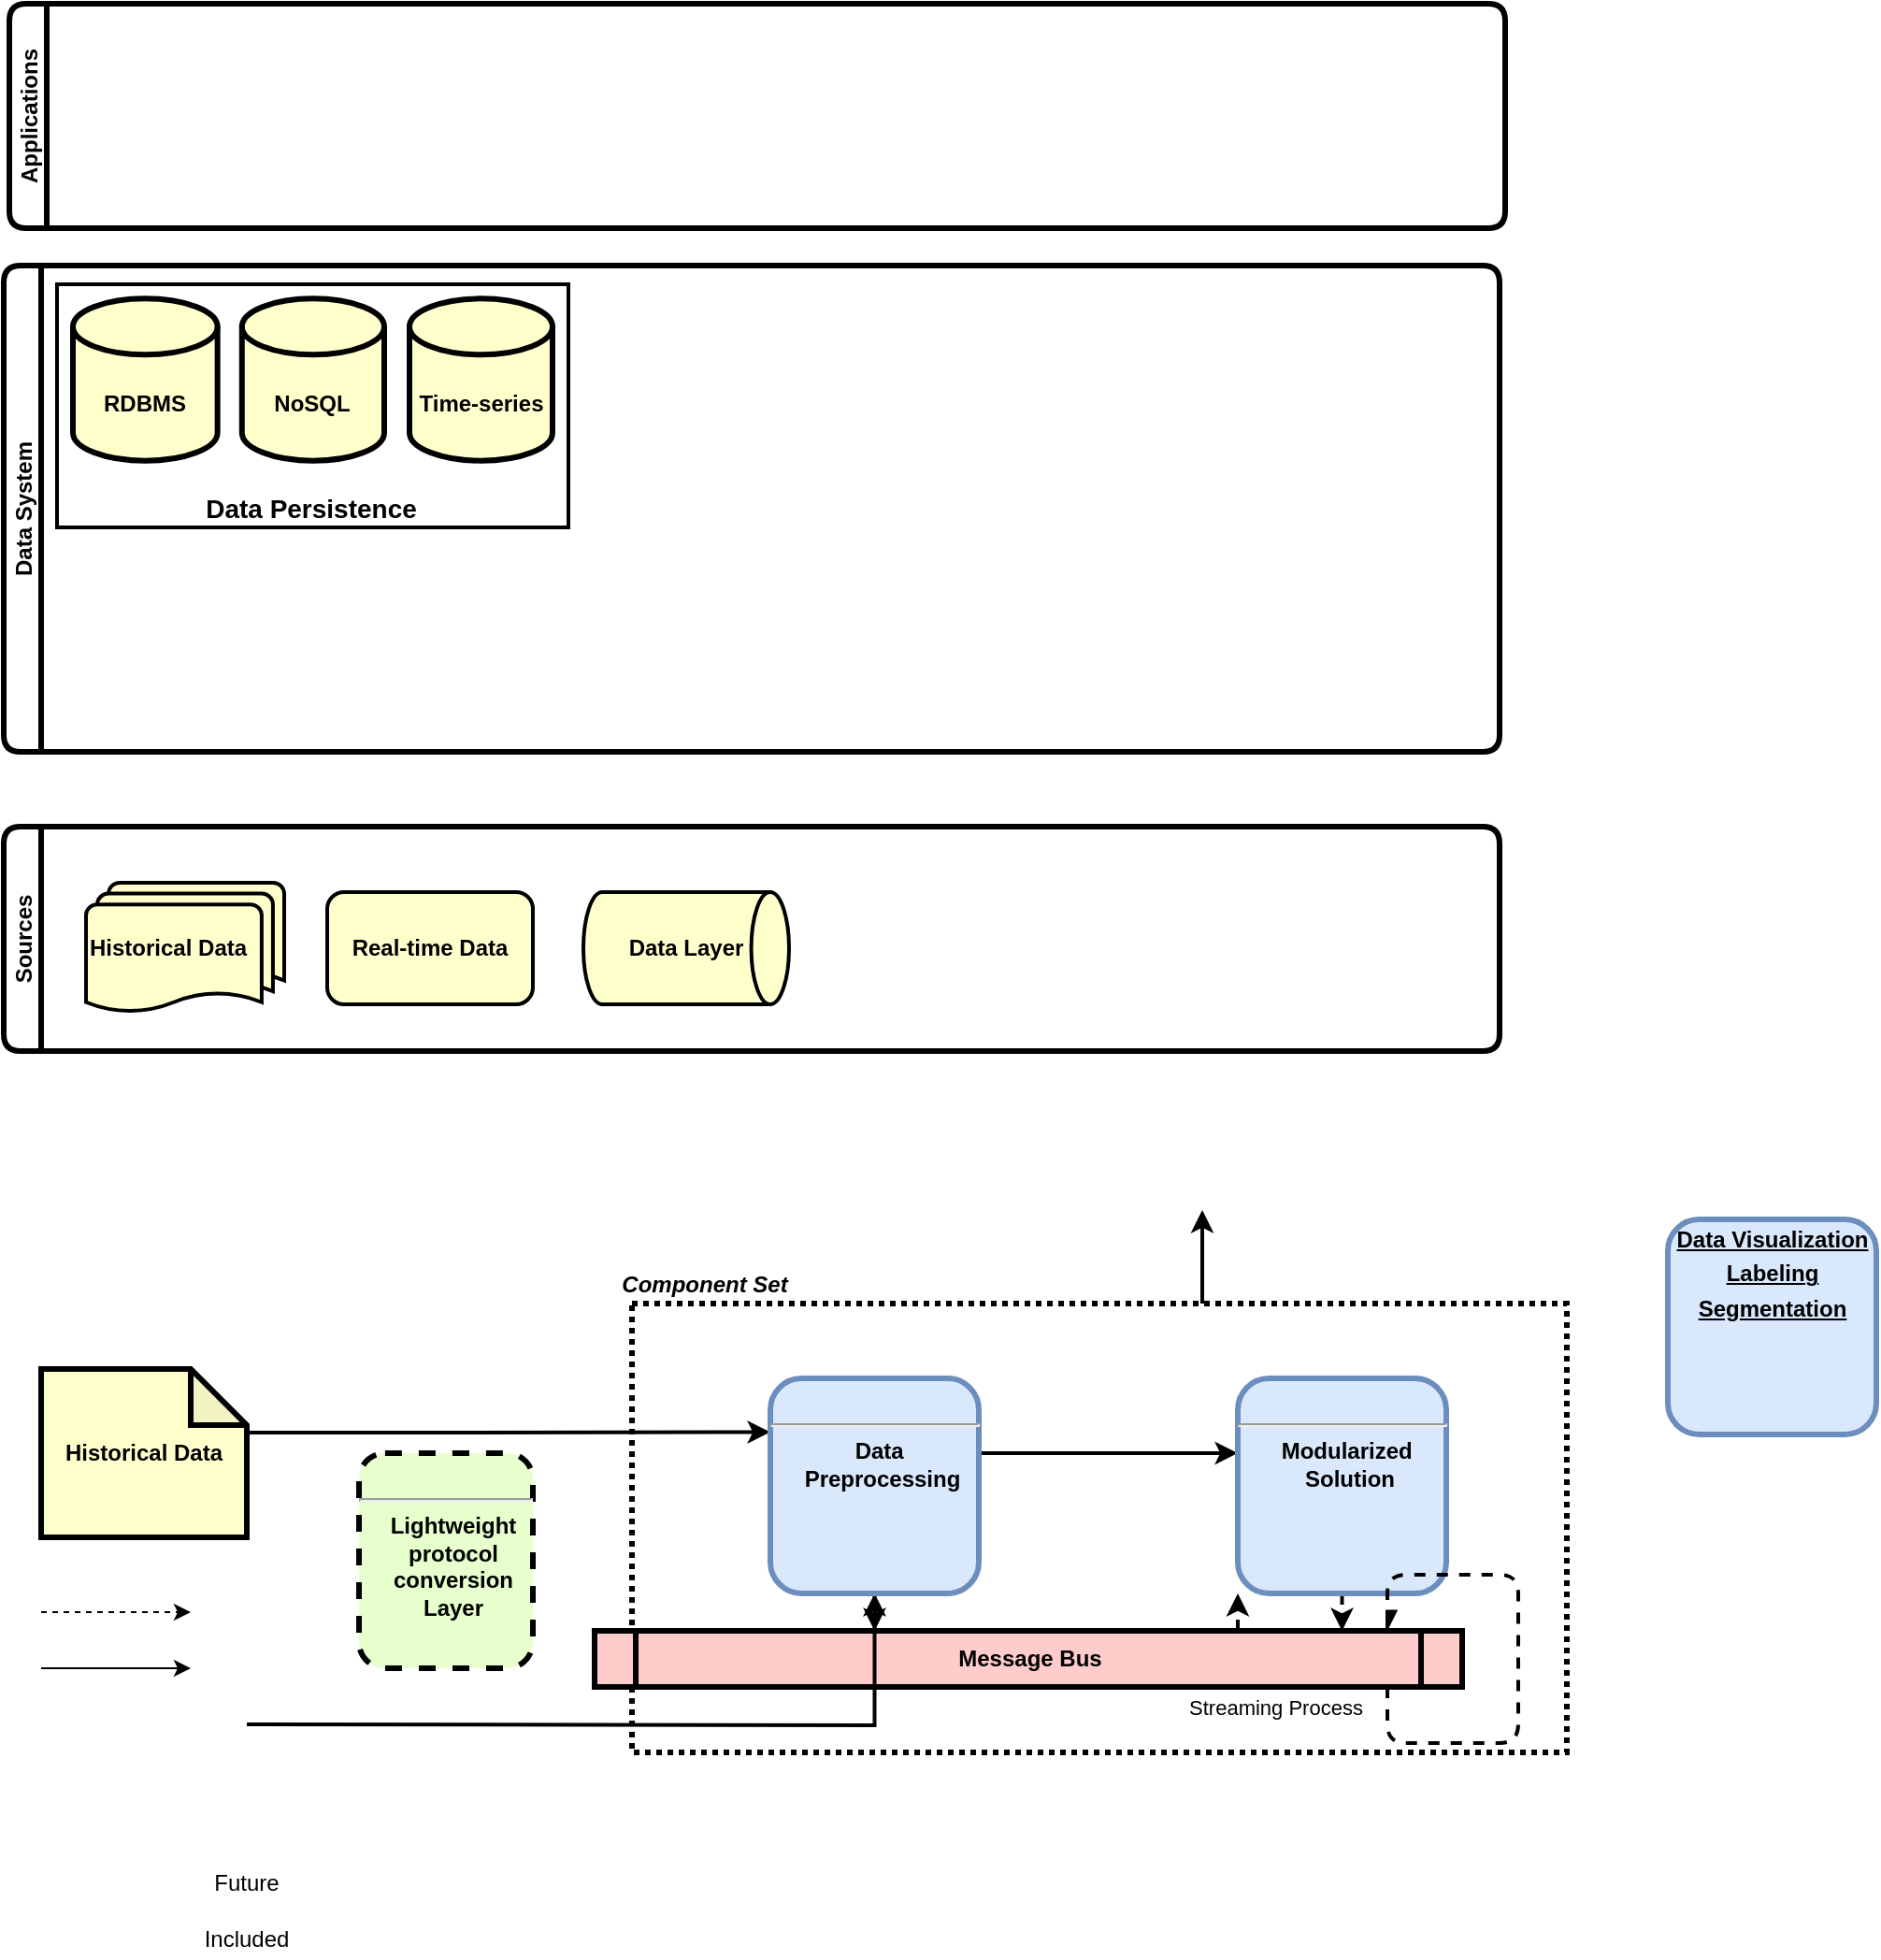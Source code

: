 <mxfile version="13.10.1" type="github">
  <diagram name="Page-1" id="c7558073-3199-34d8-9f00-42111426c3f3">
    <mxGraphModel dx="1422" dy="794" grid="1" gridSize="10" guides="1" tooltips="1" connect="1" arrows="1" fold="1" page="1" pageScale="1" pageWidth="826" pageHeight="1169" background="#ffffff" math="0" shadow="0">
      <root>
        <mxCell id="0" />
        <mxCell id="1" parent="0" />
        <mxCell id="Wp3fWdjh60ijozdMkYZD-96" style="edgeStyle=orthogonalEdgeStyle;rounded=1;sketch=0;jumpStyle=arc;orthogonalLoop=1;jettySize=auto;html=1;entryX=0.75;entryY=1;entryDx=0;entryDy=0;strokeWidth=2;exitX=0.81;exitY=0;exitDx=0;exitDy=0;exitPerimeter=0;" edge="1" parent="1">
          <mxGeometry relative="1" as="geometry">
            <mxPoint x="651" y="745" as="sourcePoint" />
            <mxPoint x="651" y="695" as="targetPoint" />
          </mxGeometry>
        </mxCell>
        <mxCell id="Wp3fWdjh60ijozdMkYZD-97" value="" style="rounded=0;whiteSpace=wrap;html=1;strokeWidth=3;dashed=1;gradientColor=#ffffff;dashPattern=1 1;" vertex="1" parent="1">
          <mxGeometry x="346" y="745" width="500" height="240" as="geometry" />
        </mxCell>
        <mxCell id="Wp3fWdjh60ijozdMkYZD-98" style="edgeStyle=orthogonalEdgeStyle;rounded=0;orthogonalLoop=1;jettySize=auto;html=1;strokeWidth=2;entryX=0;entryY=0.25;entryDx=0;entryDy=0;" edge="1" parent="1" target="Wp3fWdjh60ijozdMkYZD-107">
          <mxGeometry relative="1" as="geometry">
            <Array as="points">
              <mxPoint x="220" y="814" />
              <mxPoint x="220" y="814" />
            </Array>
            <mxPoint x="141.5" y="814" as="sourcePoint" />
          </mxGeometry>
        </mxCell>
        <mxCell id="Wp3fWdjh60ijozdMkYZD-100" value="&lt;p style=&quot;margin: 0px ; margin-top: 4px ; text-align: center ; text-decoration: underline&quot;&gt;&lt;strong&gt;&lt;br&gt;&lt;/strong&gt;&lt;/p&gt;&lt;hr&gt;&lt;p style=&quot;margin: 0px ; margin-left: 8px&quot;&gt;Lightweight&lt;/p&gt;&lt;p style=&quot;margin: 0px ; margin-left: 8px&quot;&gt;protocol&lt;/p&gt;&lt;p style=&quot;margin: 0px ; margin-left: 8px&quot;&gt;conversion&lt;/p&gt;&lt;p style=&quot;margin: 0px ; margin-left: 8px&quot;&gt;Layer&lt;/p&gt;&lt;p style=&quot;margin: 0px ; margin-left: 8px&quot;&gt;&lt;br&gt;&lt;/p&gt;" style="verticalAlign=middle;align=center;overflow=fill;fontSize=12;fontFamily=Helvetica;html=1;rounded=1;fontStyle=1;strokeWidth=3;fillColor=#E6FFCC;dashed=1;" vertex="1" parent="1">
          <mxGeometry x="200" y="825" width="93" height="115" as="geometry" />
        </mxCell>
        <mxCell id="Wp3fWdjh60ijozdMkYZD-101" style="edgeStyle=orthogonalEdgeStyle;rounded=1;orthogonalLoop=1;jettySize=auto;html=1;dashed=1;strokeWidth=2;" edge="1" parent="1" source="Wp3fWdjh60ijozdMkYZD-102" target="Wp3fWdjh60ijozdMkYZD-109">
          <mxGeometry relative="1" as="geometry">
            <Array as="points">
              <mxPoint x="690" y="820" />
              <mxPoint x="690" y="820" />
            </Array>
          </mxGeometry>
        </mxCell>
        <mxCell id="Wp3fWdjh60ijozdMkYZD-102" value="Message Bus" style="shape=process;whiteSpace=wrap;align=center;verticalAlign=middle;size=0.048;fontStyle=1;strokeWidth=3;fillColor=#FFCCCC;" vertex="1" parent="1">
          <mxGeometry x="326" y="920" width="464" height="30" as="geometry" />
        </mxCell>
        <mxCell id="Wp3fWdjh60ijozdMkYZD-103" style="edgeStyle=orthogonalEdgeStyle;rounded=0;orthogonalLoop=1;jettySize=auto;html=1;strokeWidth=2;" edge="1" parent="1" target="Wp3fWdjh60ijozdMkYZD-107">
          <mxGeometry relative="1" as="geometry">
            <mxPoint x="140" y="970" as="sourcePoint" />
          </mxGeometry>
        </mxCell>
        <mxCell id="Wp3fWdjh60ijozdMkYZD-104" value="&lt;b&gt;Historical Data&lt;/b&gt;" style="shape=note;whiteSpace=wrap;html=1;backgroundOutline=1;darkOpacity=0.05;strokeWidth=3;fillColor=#FFFFCC;" vertex="1" parent="1">
          <mxGeometry x="30" y="780" width="110" height="90" as="geometry" />
        </mxCell>
        <mxCell id="Wp3fWdjh60ijozdMkYZD-105" style="edgeStyle=orthogonalEdgeStyle;rounded=1;orthogonalLoop=1;jettySize=auto;html=1;strokeWidth=2;dashed=1;" edge="1" parent="1" source="Wp3fWdjh60ijozdMkYZD-107" target="Wp3fWdjh60ijozdMkYZD-102">
          <mxGeometry relative="1" as="geometry">
            <Array as="points">
              <mxPoint x="486" y="810" />
              <mxPoint x="486" y="810" />
            </Array>
          </mxGeometry>
        </mxCell>
        <mxCell id="Wp3fWdjh60ijozdMkYZD-106" style="edgeStyle=orthogonalEdgeStyle;rounded=1;orthogonalLoop=1;jettySize=auto;html=1;strokeWidth=2;" edge="1" parent="1" source="Wp3fWdjh60ijozdMkYZD-107" target="Wp3fWdjh60ijozdMkYZD-109">
          <mxGeometry relative="1" as="geometry">
            <Array as="points">
              <mxPoint x="650" y="825" />
              <mxPoint x="650" y="825" />
            </Array>
          </mxGeometry>
        </mxCell>
        <mxCell id="Wp3fWdjh60ijozdMkYZD-107" value="&lt;p style=&quot;margin: 0px ; margin-top: 4px ; text-align: center ; text-decoration: underline&quot;&gt;&lt;strong&gt;&lt;br&gt;&lt;/strong&gt;&lt;/p&gt;&lt;hr&gt;&lt;p style=&quot;margin: 0px ; margin-left: 8px&quot;&gt;Data&amp;nbsp;&lt;/p&gt;&lt;p style=&quot;margin: 0px ; margin-left: 8px&quot;&gt;Preprocessing&lt;/p&gt;" style="verticalAlign=middle;align=center;overflow=fill;fontSize=12;fontFamily=Helvetica;html=1;rounded=1;fontStyle=1;strokeWidth=3;fillColor=#dae8fc;strokeColor=#6c8ebf;" vertex="1" parent="1">
          <mxGeometry x="420" y="785" width="111.5" height="115" as="geometry" />
        </mxCell>
        <mxCell id="Wp3fWdjh60ijozdMkYZD-108" style="edgeStyle=orthogonalEdgeStyle;rounded=1;orthogonalLoop=1;jettySize=auto;html=1;strokeWidth=2;dashed=1;" edge="1" parent="1" source="Wp3fWdjh60ijozdMkYZD-109" target="Wp3fWdjh60ijozdMkYZD-102">
          <mxGeometry relative="1" as="geometry">
            <mxPoint x="670" y="930" as="targetPoint" />
            <Array as="points">
              <mxPoint x="730" y="830" />
              <mxPoint x="730" y="830" />
            </Array>
          </mxGeometry>
        </mxCell>
        <mxCell id="Wp3fWdjh60ijozdMkYZD-109" value="&lt;p style=&quot;margin: 0px ; margin-top: 4px ; text-align: center ; text-decoration: underline&quot;&gt;&lt;strong&gt;&lt;br&gt;&lt;/strong&gt;&lt;/p&gt;&lt;hr&gt;&lt;p style=&quot;margin: 0px ; margin-left: 8px&quot;&gt;Modularized&amp;nbsp;&lt;/p&gt;&lt;p style=&quot;margin: 0px ; margin-left: 8px&quot;&gt;Solution&lt;/p&gt;" style="verticalAlign=middle;align=center;overflow=fill;fontSize=12;fontFamily=Helvetica;html=1;rounded=1;fontStyle=1;strokeWidth=3;fillColor=#dae8fc;strokeColor=#6c8ebf;" vertex="1" parent="1">
          <mxGeometry x="670" y="785" width="111.5" height="115" as="geometry" />
        </mxCell>
        <mxCell id="Wp3fWdjh60ijozdMkYZD-115" value="&lt;b&gt;&lt;i&gt;Component Set&lt;/i&gt;&lt;/b&gt;" style="text;html=1;strokeColor=none;fillColor=none;align=center;verticalAlign=middle;whiteSpace=wrap;rounded=0;dashed=1;dashPattern=1 4;" vertex="1" parent="1">
          <mxGeometry x="330" y="725" width="110" height="20" as="geometry" />
        </mxCell>
        <mxCell id="Wp3fWdjh60ijozdMkYZD-116" value="&lt;p style=&quot;margin: 0px ; margin-top: 4px ; text-align: center ; text-decoration: underline&quot;&gt;Data Visualization&lt;/p&gt;&lt;p style=&quot;margin: 0px ; margin-top: 4px ; text-align: center ; text-decoration: underline&quot;&gt;Labeling&lt;/p&gt;&lt;p style=&quot;margin: 0px ; margin-top: 4px ; text-align: center ; text-decoration: underline&quot;&gt;Segmentation&lt;/p&gt;" style="verticalAlign=middle;align=center;overflow=fill;fontSize=12;fontFamily=Helvetica;html=1;rounded=1;fontStyle=1;strokeWidth=3;fillColor=#dae8fc;strokeColor=#6c8ebf;" vertex="1" parent="1">
          <mxGeometry x="900" y="700" width="111.5" height="115" as="geometry" />
        </mxCell>
        <mxCell id="Wp3fWdjh60ijozdMkYZD-117" value="" style="endArrow=classic;startArrow=classic;html=1;strokeWidth=2;strokeColor=none;" edge="1" parent="1" target="Wp3fWdjh60ijozdMkYZD-107">
          <mxGeometry width="50" height="50" relative="1" as="geometry">
            <mxPoint x="140" y="952.054" as="sourcePoint" />
            <mxPoint x="500" y="875" as="targetPoint" />
          </mxGeometry>
        </mxCell>
        <mxCell id="Wp3fWdjh60ijozdMkYZD-119" style="edgeStyle=orthogonalEdgeStyle;rounded=1;sketch=0;jumpStyle=arc;orthogonalLoop=1;jettySize=auto;html=1;endArrow=async;endFill=1;strokeWidth=2;dashed=1;" edge="1" parent="1">
          <mxGeometry relative="1" as="geometry">
            <mxPoint x="750" y="950" as="sourcePoint" />
            <mxPoint x="750" y="920" as="targetPoint" />
            <Array as="points">
              <mxPoint x="750" y="980" />
              <mxPoint x="820" y="980" />
              <mxPoint x="820" y="890" />
              <mxPoint x="750" y="890" />
            </Array>
          </mxGeometry>
        </mxCell>
        <mxCell id="Wp3fWdjh60ijozdMkYZD-120" value="Streaming Process" style="edgeLabel;html=1;align=center;verticalAlign=middle;resizable=0;points=[];" vertex="1" connectable="0" parent="Wp3fWdjh60ijozdMkYZD-119">
          <mxGeometry x="0.039" y="-2" relative="1" as="geometry">
            <mxPoint x="-132" y="31" as="offset" />
          </mxGeometry>
        </mxCell>
        <mxCell id="Wp3fWdjh60ijozdMkYZD-121" value="" style="group" vertex="1" connectable="0" parent="1">
          <mxGeometry x="30" y="900" width="130" height="50" as="geometry" />
        </mxCell>
        <mxCell id="Wp3fWdjh60ijozdMkYZD-122" value="" style="endArrow=classic;html=1;" edge="1" parent="Wp3fWdjh60ijozdMkYZD-121">
          <mxGeometry width="50" height="50" relative="1" as="geometry">
            <mxPoint y="40" as="sourcePoint" />
            <mxPoint x="80" y="40" as="targetPoint" />
          </mxGeometry>
        </mxCell>
        <mxCell id="Wp3fWdjh60ijozdMkYZD-123" value="" style="endArrow=classic;html=1;dashed=1;" edge="1" parent="Wp3fWdjh60ijozdMkYZD-121">
          <mxGeometry width="50" height="50" relative="1" as="geometry">
            <mxPoint y="10" as="sourcePoint" />
            <mxPoint x="80" y="10" as="targetPoint" />
          </mxGeometry>
        </mxCell>
        <mxCell id="Wp3fWdjh60ijozdMkYZD-124" value="Future" style="text;html=1;strokeColor=none;fillColor=none;align=center;verticalAlign=middle;whiteSpace=wrap;rounded=0;strokeWidth=2;" vertex="1" parent="Wp3fWdjh60ijozdMkYZD-121">
          <mxGeometry x="90" y="145" width="40" height="20" as="geometry" />
        </mxCell>
        <mxCell id="Wp3fWdjh60ijozdMkYZD-125" value="Included" style="text;html=1;strokeColor=none;fillColor=none;align=center;verticalAlign=middle;whiteSpace=wrap;rounded=0;" vertex="1" parent="Wp3fWdjh60ijozdMkYZD-121">
          <mxGeometry x="90" y="175" width="40" height="20" as="geometry" />
        </mxCell>
        <mxCell id="Wp3fWdjh60ijozdMkYZD-127" value="Applications" style="swimlane;startSize=20;horizontal=0;rounded=1;strokeWidth=3;" vertex="1" parent="1">
          <mxGeometry x="13" y="50" width="800" height="120" as="geometry" />
        </mxCell>
        <mxCell id="Wp3fWdjh60ijozdMkYZD-128" value="Data System" style="swimlane;startSize=20;horizontal=0;rounded=1;strokeWidth=3;" vertex="1" parent="1">
          <mxGeometry x="10" y="190" width="800" height="260" as="geometry" />
        </mxCell>
        <mxCell id="Wp3fWdjh60ijozdMkYZD-110" value="" style="group;" vertex="1" connectable="0" parent="Wp3fWdjh60ijozdMkYZD-128">
          <mxGeometry x="28.5" y="10" width="273.5" height="130" as="geometry" />
        </mxCell>
        <mxCell id="Wp3fWdjh60ijozdMkYZD-111" value="&lt;div style=&quot;text-align: justify&quot;&gt;&lt;br&gt;&lt;/div&gt;" style="rounded=0;whiteSpace=wrap;html=1;strokeWidth=2;" vertex="1" parent="Wp3fWdjh60ijozdMkYZD-110">
          <mxGeometry width="273.5" height="130" as="geometry" />
        </mxCell>
        <mxCell id="Wp3fWdjh60ijozdMkYZD-131" value="" style="group" vertex="1" connectable="0" parent="Wp3fWdjh60ijozdMkYZD-110">
          <mxGeometry x="8.5" y="7.67" width="256.5" height="86.67" as="geometry" />
        </mxCell>
        <mxCell id="Wp3fWdjh60ijozdMkYZD-112" value="&lt;b&gt;RDBMS&lt;/b&gt;" style="shape=cylinder3;whiteSpace=wrap;html=1;boundedLbl=1;backgroundOutline=1;size=15;strokeWidth=3;fillColor=#FFFFCC;" vertex="1" parent="Wp3fWdjh60ijozdMkYZD-131">
          <mxGeometry width="77.33" height="86.67" as="geometry" />
        </mxCell>
        <mxCell id="Wp3fWdjh60ijozdMkYZD-113" value="&lt;b&gt;NoSQL&lt;/b&gt;" style="shape=cylinder3;whiteSpace=wrap;html=1;boundedLbl=1;backgroundOutline=1;size=15;strokeWidth=3;fillColor=#FFFFCC;" vertex="1" parent="Wp3fWdjh60ijozdMkYZD-131">
          <mxGeometry x="90.4" width="76.1" height="86.67" as="geometry" />
        </mxCell>
        <mxCell id="Wp3fWdjh60ijozdMkYZD-114" value="&lt;b&gt;Time-series&lt;/b&gt;" style="shape=cylinder3;whiteSpace=wrap;html=1;boundedLbl=1;backgroundOutline=1;size=15;strokeWidth=3;fillColor=#FFFFCC;" vertex="1" parent="Wp3fWdjh60ijozdMkYZD-131">
          <mxGeometry x="180" width="76.5" height="86.67" as="geometry" />
        </mxCell>
        <mxCell id="Wp3fWdjh60ijozdMkYZD-132" value="&lt;b&gt;&lt;font style=&quot;font-size: 14px&quot;&gt;Data Persistence&lt;/font&gt;&lt;/b&gt;" style="text;html=1;fillColor=none;align=center;verticalAlign=middle;whiteSpace=wrap;rounded=0;" vertex="1" parent="Wp3fWdjh60ijozdMkYZD-110">
          <mxGeometry x="61.5" y="110" width="148.5" height="20" as="geometry" />
        </mxCell>
        <mxCell id="Wp3fWdjh60ijozdMkYZD-129" value="Sources" style="swimlane;startSize=20;horizontal=0;rounded=1;strokeWidth=3;" vertex="1" parent="1">
          <mxGeometry x="10" y="490" width="800" height="120" as="geometry" />
        </mxCell>
        <mxCell id="Wp3fWdjh60ijozdMkYZD-133" value="&lt;font style=&quot;font-size: 12px&quot;&gt;&lt;font style=&quot;font-size: 12px&quot;&gt;&lt;b&gt;Historical &lt;/b&gt;&lt;/font&gt;&lt;b&gt;Data&lt;/b&gt;&lt;/font&gt;" style="strokeWidth=2;html=1;shape=mxgraph.flowchart.multi-document;whiteSpace=wrap;rounded=1;align=left;fillColor=#FFFFCC;" vertex="1" parent="Wp3fWdjh60ijozdMkYZD-129">
          <mxGeometry x="44" y="30" width="106" height="70" as="geometry" />
        </mxCell>
        <mxCell id="Wp3fWdjh60ijozdMkYZD-99" value="Real-time Data" style="whiteSpace=wrap;align=center;verticalAlign=middle;fontStyle=1;strokeWidth=2;fillColor=#FFFFCC;rounded=1;glass=0;sketch=0;shadow=0;" vertex="1" parent="Wp3fWdjh60ijozdMkYZD-129">
          <mxGeometry x="173" y="35" width="110" height="60" as="geometry" />
        </mxCell>
        <mxCell id="Wp3fWdjh60ijozdMkYZD-134" value="&lt;b&gt;Data Layer&lt;/b&gt;" style="strokeWidth=2;html=1;shape=mxgraph.flowchart.direct_data;whiteSpace=wrap;rounded=1;shadow=0;glass=0;sketch=0;fillColor=#FFFFCC;align=center;" vertex="1" parent="Wp3fWdjh60ijozdMkYZD-129">
          <mxGeometry x="310" y="35" width="110" height="60" as="geometry" />
        </mxCell>
      </root>
    </mxGraphModel>
  </diagram>
</mxfile>
